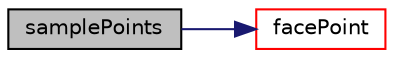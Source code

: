 digraph "samplePoints"
{
  bgcolor="transparent";
  edge [fontname="Helvetica",fontsize="10",labelfontname="Helvetica",labelfontsize="10"];
  node [fontname="Helvetica",fontsize="10",shape=record];
  rankdir="LR";
  Node1 [label="samplePoints",height=0.2,width=0.4,color="black", fillcolor="grey75", style="filled", fontcolor="black"];
  Node1 -> Node2 [color="midnightblue",fontsize="10",style="solid",fontname="Helvetica"];
  Node2 [label="facePoint",height=0.2,width=0.4,color="red",URL="$a01457.html#ad0bddf79d2b444844de9954bd3c79317",tooltip="Get a point on the face given a face decomposition method: "];
}
